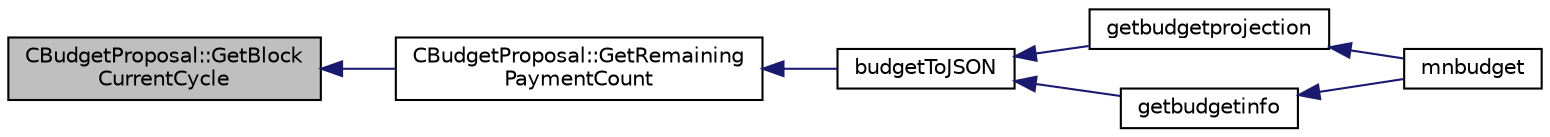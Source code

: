 digraph "CBudgetProposal::GetBlockCurrentCycle"
{
  edge [fontname="Helvetica",fontsize="10",labelfontname="Helvetica",labelfontsize="10"];
  node [fontname="Helvetica",fontsize="10",shape=record];
  rankdir="LR";
  Node38 [label="CBudgetProposal::GetBlock\lCurrentCycle",height=0.2,width=0.4,color="black", fillcolor="grey75", style="filled", fontcolor="black"];
  Node38 -> Node39 [dir="back",color="midnightblue",fontsize="10",style="solid",fontname="Helvetica"];
  Node39 [label="CBudgetProposal::GetRemaining\lPaymentCount",height=0.2,width=0.4,color="black", fillcolor="white", style="filled",URL="$class_c_budget_proposal.html#a1fef390cf24f7f110c375ab6e7d01f50"];
  Node39 -> Node40 [dir="back",color="midnightblue",fontsize="10",style="solid",fontname="Helvetica"];
  Node40 [label="budgetToJSON",height=0.2,width=0.4,color="black", fillcolor="white", style="filled",URL="$rpcmasternode-budget_8cpp.html#a936b80f9033a0a5e8d4fa1a2079da90c"];
  Node40 -> Node41 [dir="back",color="midnightblue",fontsize="10",style="solid",fontname="Helvetica"];
  Node41 [label="getbudgetprojection",height=0.2,width=0.4,color="black", fillcolor="white", style="filled",URL="$rpcmasternode-budget_8cpp.html#a8e629a3c50d4496bdf961d2841754b27"];
  Node41 -> Node42 [dir="back",color="midnightblue",fontsize="10",style="solid",fontname="Helvetica"];
  Node42 [label="mnbudget",height=0.2,width=0.4,color="black", fillcolor="white", style="filled",URL="$rpcmasternode-budget_8cpp.html#aeabbf924be4d2ce4bedb28a394e1fc6b"];
  Node40 -> Node43 [dir="back",color="midnightblue",fontsize="10",style="solid",fontname="Helvetica"];
  Node43 [label="getbudgetinfo",height=0.2,width=0.4,color="black", fillcolor="white", style="filled",URL="$rpcmasternode-budget_8cpp.html#a34b837ac4cb076a8e2e76483391f1238"];
  Node43 -> Node42 [dir="back",color="midnightblue",fontsize="10",style="solid",fontname="Helvetica"];
}
